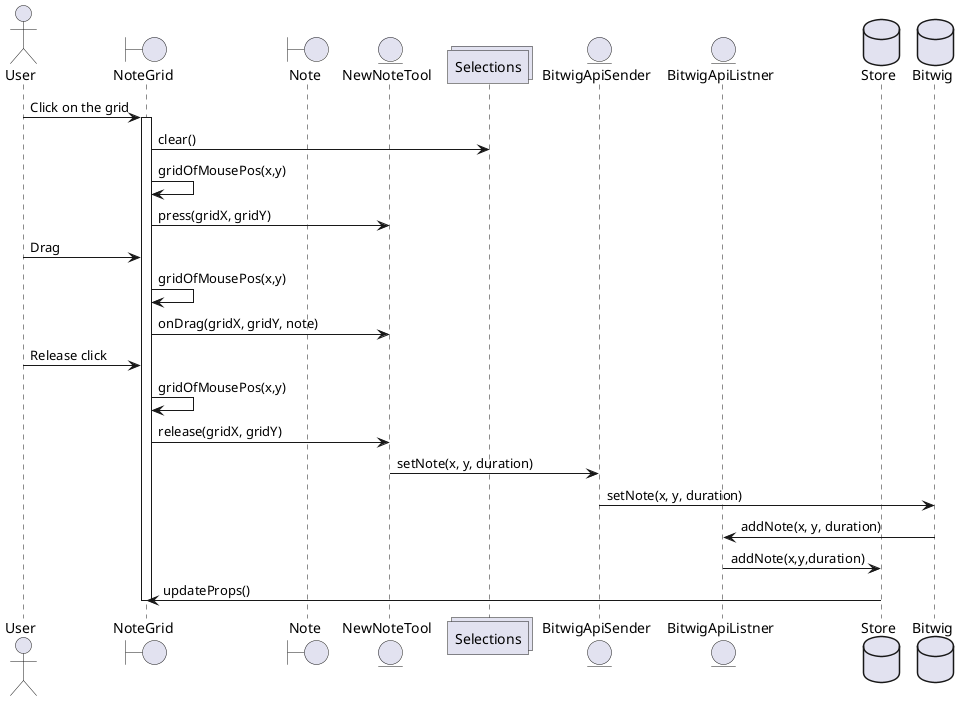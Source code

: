 @startuml
actor User

boundary NoteGrid
boundary Note
entity NewNoteTool
collections Selections
entity BitwigApiSender
entity BitwigApiListner
database Store
database Bitwig
' collections Foo6

User -> NoteGrid: Click on the grid

activate NoteGrid
NoteGrid -> Selections: clear()
NoteGrid -> NoteGrid: gridOfMousePos(x,y)
NoteGrid -> NewNoteTool: press(gridX, gridY)
User -> NoteGrid: Drag
NoteGrid -> NoteGrid: gridOfMousePos(x,y)
NoteGrid -> NewNoteTool: onDrag(gridX, gridY, note)
User -> NoteGrid: Release click
NoteGrid -> NoteGrid: gridOfMousePos(x,y)
NoteGrid -> NewNoteTool: release(gridX, gridY)
NewNoteTool -> BitwigApiSender: setNote(x, y, duration)
BitwigApiSender -> Bitwig: setNote(x, y, duration)
Bitwig -> BitwigApiListner: addNote(x, y, duration)
BitwigApiListner -> Store: addNote(x,y,duration)
Store -> NoteGrid: updateProps()
deactivate NoteGrid


@enduml

クリックした場所がノートだった場合、ノートの選択を行う。
